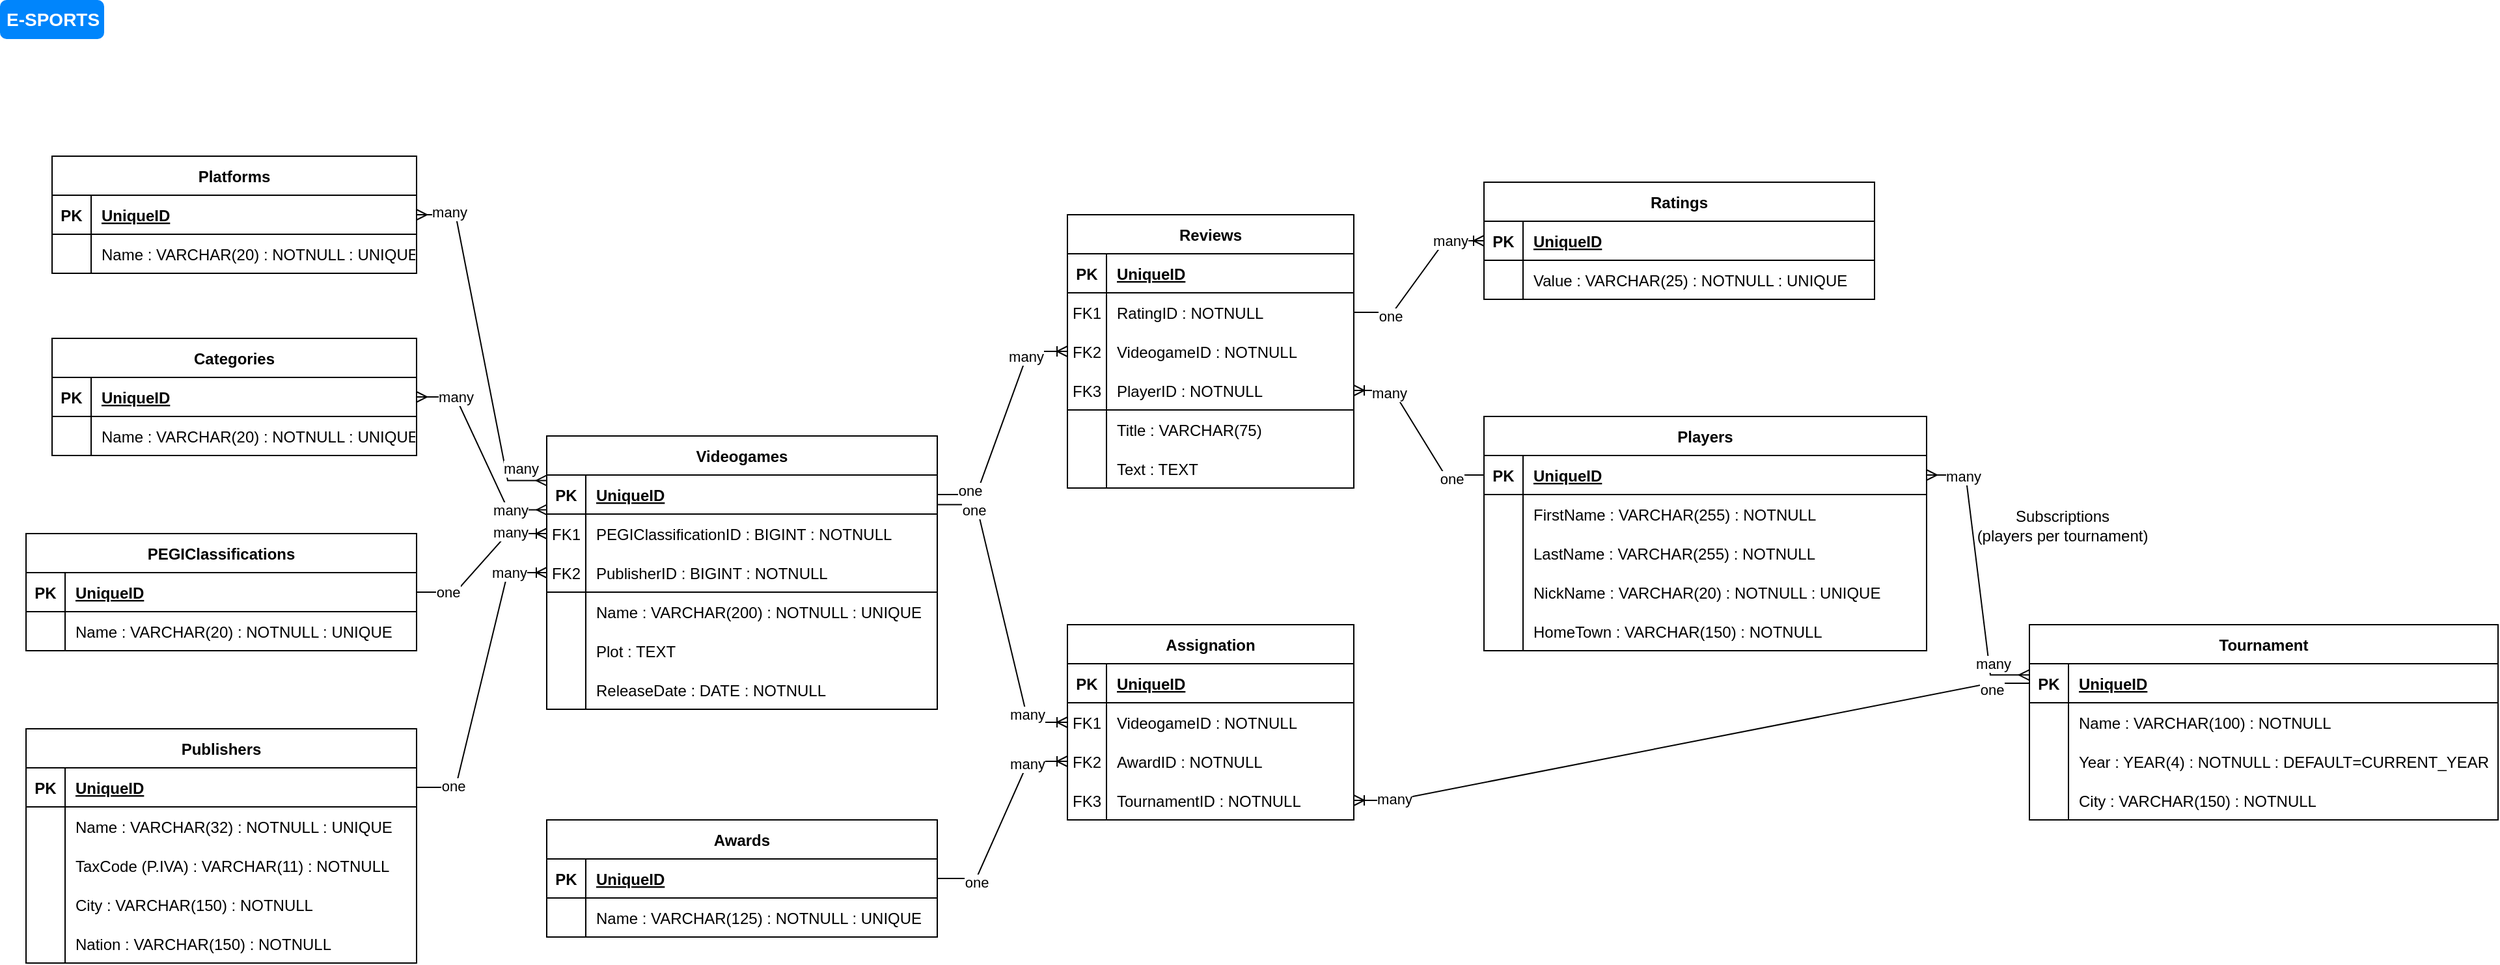 <mxfile version="20.8.10" type="device"><diagram name="Page-1" id="wLrNkC55fA3OCVOZS55c"><mxGraphModel dx="1676" dy="949" grid="1" gridSize="10" guides="1" tooltips="1" connect="1" arrows="1" fold="1" page="1" pageScale="1" pageWidth="1169" pageHeight="827" math="0" shadow="0"><root><mxCell id="0"/><mxCell id="1" parent="0"/><mxCell id="9pHbcaEoAHBI4VszP5OF-1" value="E-SPORTS" style="html=1;shadow=0;dashed=0;shape=mxgraph.bootstrap.rrect;rSize=5;strokeColor=none;strokeWidth=1;fillColor=#0085FC;fontColor=#FFFFFF;whiteSpace=wrap;align=left;verticalAlign=middle;spacingLeft=0;fontStyle=1;fontSize=14;spacing=5;" parent="1" vertex="1"><mxGeometry x="40" y="40" width="80" height="30" as="geometry"/></mxCell><mxCell id="9pHbcaEoAHBI4VszP5OF-2" value="Videogames" style="shape=table;startSize=30;container=1;collapsible=1;childLayout=tableLayout;fixedRows=1;rowLines=0;fontStyle=1;align=center;resizeLast=1;" parent="1" vertex="1"><mxGeometry x="460" y="375" width="300" height="210" as="geometry"/></mxCell><mxCell id="9pHbcaEoAHBI4VszP5OF-3" value="" style="shape=tableRow;horizontal=0;startSize=0;swimlaneHead=0;swimlaneBody=0;fillColor=none;collapsible=0;dropTarget=0;points=[[0,0.5],[1,0.5]];portConstraint=eastwest;top=0;left=0;right=0;bottom=1;" parent="9pHbcaEoAHBI4VszP5OF-2" vertex="1"><mxGeometry y="30" width="300" height="30" as="geometry"/></mxCell><mxCell id="9pHbcaEoAHBI4VszP5OF-4" value="PK" style="shape=partialRectangle;connectable=0;fillColor=none;top=0;left=0;bottom=0;right=0;fontStyle=1;overflow=hidden;" parent="9pHbcaEoAHBI4VszP5OF-3" vertex="1"><mxGeometry width="30" height="30" as="geometry"><mxRectangle width="30" height="30" as="alternateBounds"/></mxGeometry></mxCell><mxCell id="9pHbcaEoAHBI4VszP5OF-5" value="UniqueID" style="shape=partialRectangle;connectable=0;fillColor=none;top=0;left=0;bottom=0;right=0;align=left;spacingLeft=6;fontStyle=5;overflow=hidden;" parent="9pHbcaEoAHBI4VszP5OF-3" vertex="1"><mxGeometry x="30" width="270" height="30" as="geometry"><mxRectangle width="270" height="30" as="alternateBounds"/></mxGeometry></mxCell><mxCell id="9pHbcaEoAHBI4VszP5OF-171" value="" style="shape=tableRow;horizontal=0;startSize=0;swimlaneHead=0;swimlaneBody=0;fillColor=none;collapsible=0;dropTarget=0;points=[[0,0.5],[1,0.5]];portConstraint=eastwest;top=0;left=0;right=0;bottom=0;" parent="9pHbcaEoAHBI4VszP5OF-2" vertex="1"><mxGeometry y="60" width="300" height="30" as="geometry"/></mxCell><mxCell id="9pHbcaEoAHBI4VszP5OF-172" value="FK1" style="shape=partialRectangle;connectable=0;fillColor=none;top=0;left=0;bottom=0;right=0;editable=1;overflow=hidden;" parent="9pHbcaEoAHBI4VszP5OF-171" vertex="1"><mxGeometry width="30" height="30" as="geometry"><mxRectangle width="30" height="30" as="alternateBounds"/></mxGeometry></mxCell><mxCell id="9pHbcaEoAHBI4VszP5OF-173" value="PEGIClassificationID : BIGINT : NOTNULL" style="shape=partialRectangle;connectable=0;fillColor=none;top=0;left=0;bottom=0;right=0;align=left;spacingLeft=6;overflow=hidden;" parent="9pHbcaEoAHBI4VszP5OF-171" vertex="1"><mxGeometry x="30" width="270" height="30" as="geometry"><mxRectangle width="270" height="30" as="alternateBounds"/></mxGeometry></mxCell><mxCell id="9pHbcaEoAHBI4VszP5OF-15" value="" style="shape=tableRow;horizontal=0;startSize=0;swimlaneHead=0;swimlaneBody=0;fillColor=none;collapsible=0;dropTarget=0;points=[[0,0.5],[1,0.5]];portConstraint=eastwest;top=0;left=0;right=0;bottom=1;" parent="9pHbcaEoAHBI4VszP5OF-2" vertex="1"><mxGeometry y="90" width="300" height="30" as="geometry"/></mxCell><mxCell id="9pHbcaEoAHBI4VszP5OF-16" value="FK2" style="shape=partialRectangle;connectable=0;fillColor=none;top=0;left=0;bottom=0;right=0;editable=1;overflow=hidden;" parent="9pHbcaEoAHBI4VszP5OF-15" vertex="1"><mxGeometry width="30" height="30" as="geometry"><mxRectangle width="30" height="30" as="alternateBounds"/></mxGeometry></mxCell><mxCell id="9pHbcaEoAHBI4VszP5OF-17" value="PublisherID : BIGINT : NOTNULL" style="shape=partialRectangle;connectable=0;fillColor=none;top=0;left=0;bottom=0;right=0;align=left;spacingLeft=6;overflow=hidden;" parent="9pHbcaEoAHBI4VszP5OF-15" vertex="1"><mxGeometry x="30" width="270" height="30" as="geometry"><mxRectangle width="270" height="30" as="alternateBounds"/></mxGeometry></mxCell><mxCell id="9pHbcaEoAHBI4VszP5OF-6" value="" style="shape=tableRow;horizontal=0;startSize=0;swimlaneHead=0;swimlaneBody=0;fillColor=none;collapsible=0;dropTarget=0;points=[[0,0.5],[1,0.5]];portConstraint=eastwest;top=0;left=0;right=0;bottom=0;" parent="9pHbcaEoAHBI4VszP5OF-2" vertex="1"><mxGeometry y="120" width="300" height="30" as="geometry"/></mxCell><mxCell id="9pHbcaEoAHBI4VszP5OF-7" value="" style="shape=partialRectangle;connectable=0;fillColor=none;top=0;left=0;bottom=0;right=0;editable=1;overflow=hidden;" parent="9pHbcaEoAHBI4VszP5OF-6" vertex="1"><mxGeometry width="30" height="30" as="geometry"><mxRectangle width="30" height="30" as="alternateBounds"/></mxGeometry></mxCell><mxCell id="9pHbcaEoAHBI4VszP5OF-8" value="Name : VARCHAR(200) : NOTNULL : UNIQUE" style="shape=partialRectangle;connectable=0;fillColor=none;top=0;left=0;bottom=0;right=0;align=left;spacingLeft=6;overflow=hidden;" parent="9pHbcaEoAHBI4VszP5OF-6" vertex="1"><mxGeometry x="30" width="270" height="30" as="geometry"><mxRectangle width="270" height="30" as="alternateBounds"/></mxGeometry></mxCell><mxCell id="9pHbcaEoAHBI4VszP5OF-9" value="" style="shape=tableRow;horizontal=0;startSize=0;swimlaneHead=0;swimlaneBody=0;fillColor=none;collapsible=0;dropTarget=0;points=[[0,0.5],[1,0.5]];portConstraint=eastwest;top=0;left=0;right=0;bottom=0;" parent="9pHbcaEoAHBI4VszP5OF-2" vertex="1"><mxGeometry y="150" width="300" height="30" as="geometry"/></mxCell><mxCell id="9pHbcaEoAHBI4VszP5OF-10" value="" style="shape=partialRectangle;connectable=0;fillColor=none;top=0;left=0;bottom=0;right=0;editable=1;overflow=hidden;" parent="9pHbcaEoAHBI4VszP5OF-9" vertex="1"><mxGeometry width="30" height="30" as="geometry"><mxRectangle width="30" height="30" as="alternateBounds"/></mxGeometry></mxCell><mxCell id="9pHbcaEoAHBI4VszP5OF-11" value="Plot : TEXT" style="shape=partialRectangle;connectable=0;fillColor=none;top=0;left=0;bottom=0;right=0;align=left;spacingLeft=6;overflow=hidden;" parent="9pHbcaEoAHBI4VszP5OF-9" vertex="1"><mxGeometry x="30" width="270" height="30" as="geometry"><mxRectangle width="270" height="30" as="alternateBounds"/></mxGeometry></mxCell><mxCell id="9pHbcaEoAHBI4VszP5OF-12" value="" style="shape=tableRow;horizontal=0;startSize=0;swimlaneHead=0;swimlaneBody=0;fillColor=none;collapsible=0;dropTarget=0;points=[[0,0.5],[1,0.5]];portConstraint=eastwest;top=0;left=0;right=0;bottom=0;" parent="9pHbcaEoAHBI4VszP5OF-2" vertex="1"><mxGeometry y="180" width="300" height="30" as="geometry"/></mxCell><mxCell id="9pHbcaEoAHBI4VszP5OF-13" value="" style="shape=partialRectangle;connectable=0;fillColor=none;top=0;left=0;bottom=0;right=0;editable=1;overflow=hidden;" parent="9pHbcaEoAHBI4VszP5OF-12" vertex="1"><mxGeometry width="30" height="30" as="geometry"><mxRectangle width="30" height="30" as="alternateBounds"/></mxGeometry></mxCell><mxCell id="9pHbcaEoAHBI4VszP5OF-14" value="ReleaseDate : DATE : NOTNULL" style="shape=partialRectangle;connectable=0;fillColor=none;top=0;left=0;bottom=0;right=0;align=left;spacingLeft=6;overflow=hidden;" parent="9pHbcaEoAHBI4VszP5OF-12" vertex="1"><mxGeometry x="30" width="270" height="30" as="geometry"><mxRectangle width="270" height="30" as="alternateBounds"/></mxGeometry></mxCell><mxCell id="9pHbcaEoAHBI4VszP5OF-18" value="Publishers" style="shape=table;startSize=30;container=1;collapsible=1;childLayout=tableLayout;fixedRows=1;rowLines=0;fontStyle=1;align=center;resizeLast=1;" parent="1" vertex="1"><mxGeometry x="60" y="600" width="300" height="180" as="geometry"/></mxCell><mxCell id="9pHbcaEoAHBI4VszP5OF-19" value="" style="shape=tableRow;horizontal=0;startSize=0;swimlaneHead=0;swimlaneBody=0;fillColor=none;collapsible=0;dropTarget=0;points=[[0,0.5],[1,0.5]];portConstraint=eastwest;top=0;left=0;right=0;bottom=1;" parent="9pHbcaEoAHBI4VszP5OF-18" vertex="1"><mxGeometry y="30" width="300" height="30" as="geometry"/></mxCell><mxCell id="9pHbcaEoAHBI4VszP5OF-20" value="PK" style="shape=partialRectangle;connectable=0;fillColor=none;top=0;left=0;bottom=0;right=0;fontStyle=1;overflow=hidden;" parent="9pHbcaEoAHBI4VszP5OF-19" vertex="1"><mxGeometry width="30" height="30" as="geometry"><mxRectangle width="30" height="30" as="alternateBounds"/></mxGeometry></mxCell><mxCell id="9pHbcaEoAHBI4VszP5OF-21" value="UniqueID" style="shape=partialRectangle;connectable=0;fillColor=none;top=0;left=0;bottom=0;right=0;align=left;spacingLeft=6;fontStyle=5;overflow=hidden;" parent="9pHbcaEoAHBI4VszP5OF-19" vertex="1"><mxGeometry x="30" width="270" height="30" as="geometry"><mxRectangle width="270" height="30" as="alternateBounds"/></mxGeometry></mxCell><mxCell id="9pHbcaEoAHBI4VszP5OF-22" value="" style="shape=tableRow;horizontal=0;startSize=0;swimlaneHead=0;swimlaneBody=0;fillColor=none;collapsible=0;dropTarget=0;points=[[0,0.5],[1,0.5]];portConstraint=eastwest;top=0;left=0;right=0;bottom=0;" parent="9pHbcaEoAHBI4VszP5OF-18" vertex="1"><mxGeometry y="60" width="300" height="30" as="geometry"/></mxCell><mxCell id="9pHbcaEoAHBI4VszP5OF-23" value="" style="shape=partialRectangle;connectable=0;fillColor=none;top=0;left=0;bottom=0;right=0;editable=1;overflow=hidden;" parent="9pHbcaEoAHBI4VszP5OF-22" vertex="1"><mxGeometry width="30" height="30" as="geometry"><mxRectangle width="30" height="30" as="alternateBounds"/></mxGeometry></mxCell><mxCell id="9pHbcaEoAHBI4VszP5OF-24" value="Name : VARCHAR(32) : NOTNULL : UNIQUE" style="shape=partialRectangle;connectable=0;fillColor=none;top=0;left=0;bottom=0;right=0;align=left;spacingLeft=6;overflow=hidden;" parent="9pHbcaEoAHBI4VszP5OF-22" vertex="1"><mxGeometry x="30" width="270" height="30" as="geometry"><mxRectangle width="270" height="30" as="alternateBounds"/></mxGeometry></mxCell><mxCell id="9pHbcaEoAHBI4VszP5OF-25" value="" style="shape=tableRow;horizontal=0;startSize=0;swimlaneHead=0;swimlaneBody=0;fillColor=none;collapsible=0;dropTarget=0;points=[[0,0.5],[1,0.5]];portConstraint=eastwest;top=0;left=0;right=0;bottom=0;" parent="9pHbcaEoAHBI4VszP5OF-18" vertex="1"><mxGeometry y="90" width="300" height="30" as="geometry"/></mxCell><mxCell id="9pHbcaEoAHBI4VszP5OF-26" value="" style="shape=partialRectangle;connectable=0;fillColor=none;top=0;left=0;bottom=0;right=0;editable=1;overflow=hidden;" parent="9pHbcaEoAHBI4VszP5OF-25" vertex="1"><mxGeometry width="30" height="30" as="geometry"><mxRectangle width="30" height="30" as="alternateBounds"/></mxGeometry></mxCell><mxCell id="9pHbcaEoAHBI4VszP5OF-27" value="TaxCode (P.IVA) : VARCHAR(11) : NOTNULL" style="shape=partialRectangle;connectable=0;fillColor=none;top=0;left=0;bottom=0;right=0;align=left;spacingLeft=6;overflow=hidden;" parent="9pHbcaEoAHBI4VszP5OF-25" vertex="1"><mxGeometry x="30" width="270" height="30" as="geometry"><mxRectangle width="270" height="30" as="alternateBounds"/></mxGeometry></mxCell><mxCell id="9pHbcaEoAHBI4VszP5OF-28" value="" style="shape=tableRow;horizontal=0;startSize=0;swimlaneHead=0;swimlaneBody=0;fillColor=none;collapsible=0;dropTarget=0;points=[[0,0.5],[1,0.5]];portConstraint=eastwest;top=0;left=0;right=0;bottom=0;" parent="9pHbcaEoAHBI4VszP5OF-18" vertex="1"><mxGeometry y="120" width="300" height="30" as="geometry"/></mxCell><mxCell id="9pHbcaEoAHBI4VszP5OF-29" value="" style="shape=partialRectangle;connectable=0;fillColor=none;top=0;left=0;bottom=0;right=0;editable=1;overflow=hidden;" parent="9pHbcaEoAHBI4VszP5OF-28" vertex="1"><mxGeometry width="30" height="30" as="geometry"><mxRectangle width="30" height="30" as="alternateBounds"/></mxGeometry></mxCell><mxCell id="9pHbcaEoAHBI4VszP5OF-30" value="City : VARCHAR(150) : NOTNULL" style="shape=partialRectangle;connectable=0;fillColor=none;top=0;left=0;bottom=0;right=0;align=left;spacingLeft=6;overflow=hidden;" parent="9pHbcaEoAHBI4VszP5OF-28" vertex="1"><mxGeometry x="30" width="270" height="30" as="geometry"><mxRectangle width="270" height="30" as="alternateBounds"/></mxGeometry></mxCell><mxCell id="9pHbcaEoAHBI4VszP5OF-31" value="" style="shape=tableRow;horizontal=0;startSize=0;swimlaneHead=0;swimlaneBody=0;fillColor=none;collapsible=0;dropTarget=0;points=[[0,0.5],[1,0.5]];portConstraint=eastwest;top=0;left=0;right=0;bottom=0;" parent="9pHbcaEoAHBI4VszP5OF-18" vertex="1"><mxGeometry y="150" width="300" height="30" as="geometry"/></mxCell><mxCell id="9pHbcaEoAHBI4VszP5OF-32" value="" style="shape=partialRectangle;connectable=0;fillColor=none;top=0;left=0;bottom=0;right=0;editable=1;overflow=hidden;" parent="9pHbcaEoAHBI4VszP5OF-31" vertex="1"><mxGeometry width="30" height="30" as="geometry"><mxRectangle width="30" height="30" as="alternateBounds"/></mxGeometry></mxCell><mxCell id="9pHbcaEoAHBI4VszP5OF-33" value="Nation : VARCHAR(150) : NOTNULL" style="shape=partialRectangle;connectable=0;fillColor=none;top=0;left=0;bottom=0;right=0;align=left;spacingLeft=6;overflow=hidden;" parent="9pHbcaEoAHBI4VszP5OF-31" vertex="1"><mxGeometry x="30" width="270" height="30" as="geometry"><mxRectangle width="270" height="30" as="alternateBounds"/></mxGeometry></mxCell><mxCell id="9pHbcaEoAHBI4VszP5OF-34" value="Platforms" style="shape=table;startSize=30;container=1;collapsible=1;childLayout=tableLayout;fixedRows=1;rowLines=0;fontStyle=1;align=center;resizeLast=1;" parent="1" vertex="1"><mxGeometry x="80" y="160" width="280" height="90" as="geometry"/></mxCell><mxCell id="9pHbcaEoAHBI4VszP5OF-35" value="" style="shape=tableRow;horizontal=0;startSize=0;swimlaneHead=0;swimlaneBody=0;fillColor=none;collapsible=0;dropTarget=0;points=[[0,0.5],[1,0.5]];portConstraint=eastwest;top=0;left=0;right=0;bottom=1;" parent="9pHbcaEoAHBI4VszP5OF-34" vertex="1"><mxGeometry y="30" width="280" height="30" as="geometry"/></mxCell><mxCell id="9pHbcaEoAHBI4VszP5OF-36" value="PK" style="shape=partialRectangle;connectable=0;fillColor=none;top=0;left=0;bottom=0;right=0;fontStyle=1;overflow=hidden;" parent="9pHbcaEoAHBI4VszP5OF-35" vertex="1"><mxGeometry width="30" height="30" as="geometry"><mxRectangle width="30" height="30" as="alternateBounds"/></mxGeometry></mxCell><mxCell id="9pHbcaEoAHBI4VszP5OF-37" value="UniqueID" style="shape=partialRectangle;connectable=0;fillColor=none;top=0;left=0;bottom=0;right=0;align=left;spacingLeft=6;fontStyle=5;overflow=hidden;" parent="9pHbcaEoAHBI4VszP5OF-35" vertex="1"><mxGeometry x="30" width="250" height="30" as="geometry"><mxRectangle width="250" height="30" as="alternateBounds"/></mxGeometry></mxCell><mxCell id="9pHbcaEoAHBI4VszP5OF-38" value="" style="shape=tableRow;horizontal=0;startSize=0;swimlaneHead=0;swimlaneBody=0;fillColor=none;collapsible=0;dropTarget=0;points=[[0,0.5],[1,0.5]];portConstraint=eastwest;top=0;left=0;right=0;bottom=0;" parent="9pHbcaEoAHBI4VszP5OF-34" vertex="1"><mxGeometry y="60" width="280" height="30" as="geometry"/></mxCell><mxCell id="9pHbcaEoAHBI4VszP5OF-39" value="" style="shape=partialRectangle;connectable=0;fillColor=none;top=0;left=0;bottom=0;right=0;editable=1;overflow=hidden;" parent="9pHbcaEoAHBI4VszP5OF-38" vertex="1"><mxGeometry width="30" height="30" as="geometry"><mxRectangle width="30" height="30" as="alternateBounds"/></mxGeometry></mxCell><mxCell id="9pHbcaEoAHBI4VszP5OF-40" value="Name : VARCHAR(20) : NOTNULL : UNIQUE" style="shape=partialRectangle;connectable=0;fillColor=none;top=0;left=0;bottom=0;right=0;align=left;spacingLeft=6;overflow=hidden;" parent="9pHbcaEoAHBI4VszP5OF-38" vertex="1"><mxGeometry x="30" width="250" height="30" as="geometry"><mxRectangle width="250" height="30" as="alternateBounds"/></mxGeometry></mxCell><mxCell id="9pHbcaEoAHBI4VszP5OF-47" value="Categories" style="shape=table;startSize=30;container=1;collapsible=1;childLayout=tableLayout;fixedRows=1;rowLines=0;fontStyle=1;align=center;resizeLast=1;" parent="1" vertex="1"><mxGeometry x="80" y="300" width="280" height="90" as="geometry"/></mxCell><mxCell id="9pHbcaEoAHBI4VszP5OF-48" value="" style="shape=tableRow;horizontal=0;startSize=0;swimlaneHead=0;swimlaneBody=0;fillColor=none;collapsible=0;dropTarget=0;points=[[0,0.5],[1,0.5]];portConstraint=eastwest;top=0;left=0;right=0;bottom=1;" parent="9pHbcaEoAHBI4VszP5OF-47" vertex="1"><mxGeometry y="30" width="280" height="30" as="geometry"/></mxCell><mxCell id="9pHbcaEoAHBI4VszP5OF-49" value="PK" style="shape=partialRectangle;connectable=0;fillColor=none;top=0;left=0;bottom=0;right=0;fontStyle=1;overflow=hidden;" parent="9pHbcaEoAHBI4VszP5OF-48" vertex="1"><mxGeometry width="30" height="30" as="geometry"><mxRectangle width="30" height="30" as="alternateBounds"/></mxGeometry></mxCell><mxCell id="9pHbcaEoAHBI4VszP5OF-50" value="UniqueID" style="shape=partialRectangle;connectable=0;fillColor=none;top=0;left=0;bottom=0;right=0;align=left;spacingLeft=6;fontStyle=5;overflow=hidden;" parent="9pHbcaEoAHBI4VszP5OF-48" vertex="1"><mxGeometry x="30" width="250" height="30" as="geometry"><mxRectangle width="250" height="30" as="alternateBounds"/></mxGeometry></mxCell><mxCell id="9pHbcaEoAHBI4VszP5OF-51" value="" style="shape=tableRow;horizontal=0;startSize=0;swimlaneHead=0;swimlaneBody=0;fillColor=none;collapsible=0;dropTarget=0;points=[[0,0.5],[1,0.5]];portConstraint=eastwest;top=0;left=0;right=0;bottom=0;" parent="9pHbcaEoAHBI4VszP5OF-47" vertex="1"><mxGeometry y="60" width="280" height="30" as="geometry"/></mxCell><mxCell id="9pHbcaEoAHBI4VszP5OF-52" value="" style="shape=partialRectangle;connectable=0;fillColor=none;top=0;left=0;bottom=0;right=0;editable=1;overflow=hidden;" parent="9pHbcaEoAHBI4VszP5OF-51" vertex="1"><mxGeometry width="30" height="30" as="geometry"><mxRectangle width="30" height="30" as="alternateBounds"/></mxGeometry></mxCell><mxCell id="9pHbcaEoAHBI4VszP5OF-53" value="Name : VARCHAR(20) : NOTNULL : UNIQUE" style="shape=partialRectangle;connectable=0;fillColor=none;top=0;left=0;bottom=0;right=0;align=left;spacingLeft=6;overflow=hidden;" parent="9pHbcaEoAHBI4VszP5OF-51" vertex="1"><mxGeometry x="30" width="250" height="30" as="geometry"><mxRectangle width="250" height="30" as="alternateBounds"/></mxGeometry></mxCell><mxCell id="9pHbcaEoAHBI4VszP5OF-60" value="PEGIClassifications" style="shape=table;startSize=30;container=1;collapsible=1;childLayout=tableLayout;fixedRows=1;rowLines=0;fontStyle=1;align=center;resizeLast=1;" parent="1" vertex="1"><mxGeometry x="60" y="450" width="300" height="90" as="geometry"/></mxCell><mxCell id="9pHbcaEoAHBI4VszP5OF-61" value="" style="shape=tableRow;horizontal=0;startSize=0;swimlaneHead=0;swimlaneBody=0;fillColor=none;collapsible=0;dropTarget=0;points=[[0,0.5],[1,0.5]];portConstraint=eastwest;top=0;left=0;right=0;bottom=1;" parent="9pHbcaEoAHBI4VszP5OF-60" vertex="1"><mxGeometry y="30" width="300" height="30" as="geometry"/></mxCell><mxCell id="9pHbcaEoAHBI4VszP5OF-62" value="PK" style="shape=partialRectangle;connectable=0;fillColor=none;top=0;left=0;bottom=0;right=0;fontStyle=1;overflow=hidden;" parent="9pHbcaEoAHBI4VszP5OF-61" vertex="1"><mxGeometry width="30" height="30" as="geometry"><mxRectangle width="30" height="30" as="alternateBounds"/></mxGeometry></mxCell><mxCell id="9pHbcaEoAHBI4VszP5OF-63" value="UniqueID" style="shape=partialRectangle;connectable=0;fillColor=none;top=0;left=0;bottom=0;right=0;align=left;spacingLeft=6;fontStyle=5;overflow=hidden;" parent="9pHbcaEoAHBI4VszP5OF-61" vertex="1"><mxGeometry x="30" width="270" height="30" as="geometry"><mxRectangle width="270" height="30" as="alternateBounds"/></mxGeometry></mxCell><mxCell id="9pHbcaEoAHBI4VszP5OF-64" value="" style="shape=tableRow;horizontal=0;startSize=0;swimlaneHead=0;swimlaneBody=0;fillColor=none;collapsible=0;dropTarget=0;points=[[0,0.5],[1,0.5]];portConstraint=eastwest;top=0;left=0;right=0;bottom=0;" parent="9pHbcaEoAHBI4VszP5OF-60" vertex="1"><mxGeometry y="60" width="300" height="30" as="geometry"/></mxCell><mxCell id="9pHbcaEoAHBI4VszP5OF-65" value="" style="shape=partialRectangle;connectable=0;fillColor=none;top=0;left=0;bottom=0;right=0;editable=1;overflow=hidden;" parent="9pHbcaEoAHBI4VszP5OF-64" vertex="1"><mxGeometry width="30" height="30" as="geometry"><mxRectangle width="30" height="30" as="alternateBounds"/></mxGeometry></mxCell><mxCell id="9pHbcaEoAHBI4VszP5OF-66" value="Name : VARCHAR(20) : NOTNULL : UNIQUE" style="shape=partialRectangle;connectable=0;fillColor=none;top=0;left=0;bottom=0;right=0;align=left;spacingLeft=6;overflow=hidden;" parent="9pHbcaEoAHBI4VszP5OF-64" vertex="1"><mxGeometry x="30" width="270" height="30" as="geometry"><mxRectangle width="270" height="30" as="alternateBounds"/></mxGeometry></mxCell><mxCell id="9pHbcaEoAHBI4VszP5OF-81" value="Tournament" style="shape=table;startSize=30;container=1;collapsible=1;childLayout=tableLayout;fixedRows=1;rowLines=0;fontStyle=1;align=center;resizeLast=1;" parent="1" vertex="1"><mxGeometry x="1599" y="520" width="360" height="150" as="geometry"/></mxCell><mxCell id="9pHbcaEoAHBI4VszP5OF-82" value="" style="shape=tableRow;horizontal=0;startSize=0;swimlaneHead=0;swimlaneBody=0;fillColor=none;collapsible=0;dropTarget=0;points=[[0,0.5],[1,0.5]];portConstraint=eastwest;top=0;left=0;right=0;bottom=1;" parent="9pHbcaEoAHBI4VszP5OF-81" vertex="1"><mxGeometry y="30" width="360" height="30" as="geometry"/></mxCell><mxCell id="9pHbcaEoAHBI4VszP5OF-83" value="PK" style="shape=partialRectangle;connectable=0;fillColor=none;top=0;left=0;bottom=0;right=0;fontStyle=1;overflow=hidden;" parent="9pHbcaEoAHBI4VszP5OF-82" vertex="1"><mxGeometry width="30" height="30" as="geometry"><mxRectangle width="30" height="30" as="alternateBounds"/></mxGeometry></mxCell><mxCell id="9pHbcaEoAHBI4VszP5OF-84" value="UniqueID" style="shape=partialRectangle;connectable=0;fillColor=none;top=0;left=0;bottom=0;right=0;align=left;spacingLeft=6;fontStyle=5;overflow=hidden;" parent="9pHbcaEoAHBI4VszP5OF-82" vertex="1"><mxGeometry x="30" width="330" height="30" as="geometry"><mxRectangle width="330" height="30" as="alternateBounds"/></mxGeometry></mxCell><mxCell id="9pHbcaEoAHBI4VszP5OF-85" value="" style="shape=tableRow;horizontal=0;startSize=0;swimlaneHead=0;swimlaneBody=0;fillColor=none;collapsible=0;dropTarget=0;points=[[0,0.5],[1,0.5]];portConstraint=eastwest;top=0;left=0;right=0;bottom=0;" parent="9pHbcaEoAHBI4VszP5OF-81" vertex="1"><mxGeometry y="60" width="360" height="30" as="geometry"/></mxCell><mxCell id="9pHbcaEoAHBI4VszP5OF-86" value="" style="shape=partialRectangle;connectable=0;fillColor=none;top=0;left=0;bottom=0;right=0;editable=1;overflow=hidden;" parent="9pHbcaEoAHBI4VszP5OF-85" vertex="1"><mxGeometry width="30" height="30" as="geometry"><mxRectangle width="30" height="30" as="alternateBounds"/></mxGeometry></mxCell><mxCell id="9pHbcaEoAHBI4VszP5OF-87" value="Name : VARCHAR(100) : NOTNULL" style="shape=partialRectangle;connectable=0;fillColor=none;top=0;left=0;bottom=0;right=0;align=left;spacingLeft=6;overflow=hidden;" parent="9pHbcaEoAHBI4VszP5OF-85" vertex="1"><mxGeometry x="30" width="330" height="30" as="geometry"><mxRectangle width="330" height="30" as="alternateBounds"/></mxGeometry></mxCell><mxCell id="9pHbcaEoAHBI4VszP5OF-88" value="" style="shape=tableRow;horizontal=0;startSize=0;swimlaneHead=0;swimlaneBody=0;fillColor=none;collapsible=0;dropTarget=0;points=[[0,0.5],[1,0.5]];portConstraint=eastwest;top=0;left=0;right=0;bottom=0;" parent="9pHbcaEoAHBI4VszP5OF-81" vertex="1"><mxGeometry y="90" width="360" height="30" as="geometry"/></mxCell><mxCell id="9pHbcaEoAHBI4VszP5OF-89" value="" style="shape=partialRectangle;connectable=0;fillColor=none;top=0;left=0;bottom=0;right=0;editable=1;overflow=hidden;" parent="9pHbcaEoAHBI4VszP5OF-88" vertex="1"><mxGeometry width="30" height="30" as="geometry"><mxRectangle width="30" height="30" as="alternateBounds"/></mxGeometry></mxCell><mxCell id="9pHbcaEoAHBI4VszP5OF-90" value="Year : YEAR(4) : NOTNULL : DEFAULT=CURRENT_YEAR" style="shape=partialRectangle;connectable=0;fillColor=none;top=0;left=0;bottom=0;right=0;align=left;spacingLeft=6;overflow=hidden;" parent="9pHbcaEoAHBI4VszP5OF-88" vertex="1"><mxGeometry x="30" width="330" height="30" as="geometry"><mxRectangle width="330" height="30" as="alternateBounds"/></mxGeometry></mxCell><mxCell id="9pHbcaEoAHBI4VszP5OF-91" value="" style="shape=tableRow;horizontal=0;startSize=0;swimlaneHead=0;swimlaneBody=0;fillColor=none;collapsible=0;dropTarget=0;points=[[0,0.5],[1,0.5]];portConstraint=eastwest;top=0;left=0;right=0;bottom=0;" parent="9pHbcaEoAHBI4VszP5OF-81" vertex="1"><mxGeometry y="120" width="360" height="30" as="geometry"/></mxCell><mxCell id="9pHbcaEoAHBI4VszP5OF-92" value="" style="shape=partialRectangle;connectable=0;fillColor=none;top=0;left=0;bottom=0;right=0;editable=1;overflow=hidden;" parent="9pHbcaEoAHBI4VszP5OF-91" vertex="1"><mxGeometry width="30" height="30" as="geometry"><mxRectangle width="30" height="30" as="alternateBounds"/></mxGeometry></mxCell><mxCell id="9pHbcaEoAHBI4VszP5OF-93" value="City : VARCHAR(150) : NOTNULL" style="shape=partialRectangle;connectable=0;fillColor=none;top=0;left=0;bottom=0;right=0;align=left;spacingLeft=6;overflow=hidden;" parent="9pHbcaEoAHBI4VszP5OF-91" vertex="1"><mxGeometry x="30" width="330" height="30" as="geometry"><mxRectangle width="330" height="30" as="alternateBounds"/></mxGeometry></mxCell><mxCell id="9pHbcaEoAHBI4VszP5OF-94" value="Players" style="shape=table;startSize=30;container=1;collapsible=1;childLayout=tableLayout;fixedRows=1;rowLines=0;fontStyle=1;align=center;resizeLast=1;" parent="1" vertex="1"><mxGeometry x="1180" y="360" width="340" height="180" as="geometry"/></mxCell><mxCell id="9pHbcaEoAHBI4VszP5OF-95" value="" style="shape=tableRow;horizontal=0;startSize=0;swimlaneHead=0;swimlaneBody=0;fillColor=none;collapsible=0;dropTarget=0;points=[[0,0.5],[1,0.5]];portConstraint=eastwest;top=0;left=0;right=0;bottom=1;" parent="9pHbcaEoAHBI4VszP5OF-94" vertex="1"><mxGeometry y="30" width="340" height="30" as="geometry"/></mxCell><mxCell id="9pHbcaEoAHBI4VszP5OF-96" value="PK" style="shape=partialRectangle;connectable=0;fillColor=none;top=0;left=0;bottom=0;right=0;fontStyle=1;overflow=hidden;" parent="9pHbcaEoAHBI4VszP5OF-95" vertex="1"><mxGeometry width="30" height="30" as="geometry"><mxRectangle width="30" height="30" as="alternateBounds"/></mxGeometry></mxCell><mxCell id="9pHbcaEoAHBI4VszP5OF-97" value="UniqueID" style="shape=partialRectangle;connectable=0;fillColor=none;top=0;left=0;bottom=0;right=0;align=left;spacingLeft=6;fontStyle=5;overflow=hidden;" parent="9pHbcaEoAHBI4VszP5OF-95" vertex="1"><mxGeometry x="30" width="310" height="30" as="geometry"><mxRectangle width="310" height="30" as="alternateBounds"/></mxGeometry></mxCell><mxCell id="9pHbcaEoAHBI4VszP5OF-98" value="" style="shape=tableRow;horizontal=0;startSize=0;swimlaneHead=0;swimlaneBody=0;fillColor=none;collapsible=0;dropTarget=0;points=[[0,0.5],[1,0.5]];portConstraint=eastwest;top=0;left=0;right=0;bottom=0;" parent="9pHbcaEoAHBI4VszP5OF-94" vertex="1"><mxGeometry y="60" width="340" height="30" as="geometry"/></mxCell><mxCell id="9pHbcaEoAHBI4VszP5OF-99" value="" style="shape=partialRectangle;connectable=0;fillColor=none;top=0;left=0;bottom=0;right=0;editable=1;overflow=hidden;" parent="9pHbcaEoAHBI4VszP5OF-98" vertex="1"><mxGeometry width="30" height="30" as="geometry"><mxRectangle width="30" height="30" as="alternateBounds"/></mxGeometry></mxCell><mxCell id="9pHbcaEoAHBI4VszP5OF-100" value="FirstName : VARCHAR(255) : NOTNULL" style="shape=partialRectangle;connectable=0;fillColor=none;top=0;left=0;bottom=0;right=0;align=left;spacingLeft=6;overflow=hidden;" parent="9pHbcaEoAHBI4VszP5OF-98" vertex="1"><mxGeometry x="30" width="310" height="30" as="geometry"><mxRectangle width="310" height="30" as="alternateBounds"/></mxGeometry></mxCell><mxCell id="9pHbcaEoAHBI4VszP5OF-101" value="" style="shape=tableRow;horizontal=0;startSize=0;swimlaneHead=0;swimlaneBody=0;fillColor=none;collapsible=0;dropTarget=0;points=[[0,0.5],[1,0.5]];portConstraint=eastwest;top=0;left=0;right=0;bottom=0;" parent="9pHbcaEoAHBI4VszP5OF-94" vertex="1"><mxGeometry y="90" width="340" height="30" as="geometry"/></mxCell><mxCell id="9pHbcaEoAHBI4VszP5OF-102" value="" style="shape=partialRectangle;connectable=0;fillColor=none;top=0;left=0;bottom=0;right=0;editable=1;overflow=hidden;" parent="9pHbcaEoAHBI4VszP5OF-101" vertex="1"><mxGeometry width="30" height="30" as="geometry"><mxRectangle width="30" height="30" as="alternateBounds"/></mxGeometry></mxCell><mxCell id="9pHbcaEoAHBI4VszP5OF-103" value="LastName : VARCHAR(255) : NOTNULL" style="shape=partialRectangle;connectable=0;fillColor=none;top=0;left=0;bottom=0;right=0;align=left;spacingLeft=6;overflow=hidden;" parent="9pHbcaEoAHBI4VszP5OF-101" vertex="1"><mxGeometry x="30" width="310" height="30" as="geometry"><mxRectangle width="310" height="30" as="alternateBounds"/></mxGeometry></mxCell><mxCell id="9pHbcaEoAHBI4VszP5OF-104" value="" style="shape=tableRow;horizontal=0;startSize=0;swimlaneHead=0;swimlaneBody=0;fillColor=none;collapsible=0;dropTarget=0;points=[[0,0.5],[1,0.5]];portConstraint=eastwest;top=0;left=0;right=0;bottom=0;" parent="9pHbcaEoAHBI4VszP5OF-94" vertex="1"><mxGeometry y="120" width="340" height="30" as="geometry"/></mxCell><mxCell id="9pHbcaEoAHBI4VszP5OF-105" value="" style="shape=partialRectangle;connectable=0;fillColor=none;top=0;left=0;bottom=0;right=0;editable=1;overflow=hidden;" parent="9pHbcaEoAHBI4VszP5OF-104" vertex="1"><mxGeometry width="30" height="30" as="geometry"><mxRectangle width="30" height="30" as="alternateBounds"/></mxGeometry></mxCell><mxCell id="9pHbcaEoAHBI4VszP5OF-106" value="NickName : VARCHAR(20) : NOTNULL : UNIQUE" style="shape=partialRectangle;connectable=0;fillColor=none;top=0;left=0;bottom=0;right=0;align=left;spacingLeft=6;overflow=hidden;" parent="9pHbcaEoAHBI4VszP5OF-104" vertex="1"><mxGeometry x="30" width="310" height="30" as="geometry"><mxRectangle width="310" height="30" as="alternateBounds"/></mxGeometry></mxCell><mxCell id="9pHbcaEoAHBI4VszP5OF-107" value="" style="shape=tableRow;horizontal=0;startSize=0;swimlaneHead=0;swimlaneBody=0;fillColor=none;collapsible=0;dropTarget=0;points=[[0,0.5],[1,0.5]];portConstraint=eastwest;top=0;left=0;right=0;bottom=0;" parent="9pHbcaEoAHBI4VszP5OF-94" vertex="1"><mxGeometry y="150" width="340" height="30" as="geometry"/></mxCell><mxCell id="9pHbcaEoAHBI4VszP5OF-108" value="" style="shape=partialRectangle;connectable=0;fillColor=none;top=0;left=0;bottom=0;right=0;editable=1;overflow=hidden;" parent="9pHbcaEoAHBI4VszP5OF-107" vertex="1"><mxGeometry width="30" height="30" as="geometry"><mxRectangle width="30" height="30" as="alternateBounds"/></mxGeometry></mxCell><mxCell id="9pHbcaEoAHBI4VszP5OF-109" value="HomeTown : VARCHAR(150) : NOTNULL" style="shape=partialRectangle;connectable=0;fillColor=none;top=0;left=0;bottom=0;right=0;align=left;spacingLeft=6;overflow=hidden;" parent="9pHbcaEoAHBI4VszP5OF-107" vertex="1"><mxGeometry x="30" width="310" height="30" as="geometry"><mxRectangle width="310" height="30" as="alternateBounds"/></mxGeometry></mxCell><mxCell id="9pHbcaEoAHBI4VszP5OF-113" value="Reviews" style="shape=table;startSize=30;container=1;collapsible=1;childLayout=tableLayout;fixedRows=1;rowLines=0;fontStyle=1;align=center;resizeLast=1;" parent="1" vertex="1"><mxGeometry x="860" y="205" width="220" height="210" as="geometry"/></mxCell><mxCell id="9pHbcaEoAHBI4VszP5OF-114" value="" style="shape=tableRow;horizontal=0;startSize=0;swimlaneHead=0;swimlaneBody=0;fillColor=none;collapsible=0;dropTarget=0;points=[[0,0.5],[1,0.5]];portConstraint=eastwest;top=0;left=0;right=0;bottom=1;" parent="9pHbcaEoAHBI4VszP5OF-113" vertex="1"><mxGeometry y="30" width="220" height="30" as="geometry"/></mxCell><mxCell id="9pHbcaEoAHBI4VszP5OF-115" value="PK" style="shape=partialRectangle;connectable=0;fillColor=none;top=0;left=0;bottom=0;right=0;fontStyle=1;overflow=hidden;" parent="9pHbcaEoAHBI4VszP5OF-114" vertex="1"><mxGeometry width="30" height="30" as="geometry"><mxRectangle width="30" height="30" as="alternateBounds"/></mxGeometry></mxCell><mxCell id="9pHbcaEoAHBI4VszP5OF-116" value="UniqueID" style="shape=partialRectangle;connectable=0;fillColor=none;top=0;left=0;bottom=0;right=0;align=left;spacingLeft=6;fontStyle=5;overflow=hidden;" parent="9pHbcaEoAHBI4VszP5OF-114" vertex="1"><mxGeometry x="30" width="190" height="30" as="geometry"><mxRectangle width="190" height="30" as="alternateBounds"/></mxGeometry></mxCell><mxCell id="9pHbcaEoAHBI4VszP5OF-194" value="" style="shape=tableRow;horizontal=0;startSize=0;swimlaneHead=0;swimlaneBody=0;fillColor=none;collapsible=0;dropTarget=0;points=[[0,0.5],[1,0.5]];portConstraint=eastwest;top=0;left=0;right=0;bottom=0;" parent="9pHbcaEoAHBI4VszP5OF-113" vertex="1"><mxGeometry y="60" width="220" height="30" as="geometry"/></mxCell><mxCell id="9pHbcaEoAHBI4VszP5OF-195" value="FK1" style="shape=partialRectangle;connectable=0;fillColor=none;top=0;left=0;bottom=0;right=0;editable=1;overflow=hidden;" parent="9pHbcaEoAHBI4VszP5OF-194" vertex="1"><mxGeometry width="30" height="30" as="geometry"><mxRectangle width="30" height="30" as="alternateBounds"/></mxGeometry></mxCell><mxCell id="9pHbcaEoAHBI4VszP5OF-196" value="RatingID : NOTNULL" style="shape=partialRectangle;connectable=0;fillColor=none;top=0;left=0;bottom=0;right=0;align=left;spacingLeft=6;overflow=hidden;" parent="9pHbcaEoAHBI4VszP5OF-194" vertex="1"><mxGeometry x="30" width="190" height="30" as="geometry"><mxRectangle width="190" height="30" as="alternateBounds"/></mxGeometry></mxCell><mxCell id="9pHbcaEoAHBI4VszP5OF-117" value="" style="shape=tableRow;horizontal=0;startSize=0;swimlaneHead=0;swimlaneBody=0;fillColor=none;collapsible=0;dropTarget=0;points=[[0,0.5],[1,0.5]];portConstraint=eastwest;top=0;left=0;right=0;bottom=0;" parent="9pHbcaEoAHBI4VszP5OF-113" vertex="1"><mxGeometry y="90" width="220" height="30" as="geometry"/></mxCell><mxCell id="9pHbcaEoAHBI4VszP5OF-118" value="FK2" style="shape=partialRectangle;connectable=0;fillColor=none;top=0;left=0;bottom=0;right=0;editable=1;overflow=hidden;" parent="9pHbcaEoAHBI4VszP5OF-117" vertex="1"><mxGeometry width="30" height="30" as="geometry"><mxRectangle width="30" height="30" as="alternateBounds"/></mxGeometry></mxCell><mxCell id="9pHbcaEoAHBI4VszP5OF-119" value="VideogameID : NOTNULL" style="shape=partialRectangle;connectable=0;fillColor=none;top=0;left=0;bottom=0;right=0;align=left;spacingLeft=6;overflow=hidden;" parent="9pHbcaEoAHBI4VszP5OF-117" vertex="1"><mxGeometry x="30" width="190" height="30" as="geometry"><mxRectangle width="190" height="30" as="alternateBounds"/></mxGeometry></mxCell><mxCell id="9pHbcaEoAHBI4VszP5OF-120" value="" style="shape=tableRow;horizontal=0;startSize=0;swimlaneHead=0;swimlaneBody=0;fillColor=none;collapsible=0;dropTarget=0;points=[[0,0.5],[1,0.5]];portConstraint=eastwest;top=0;left=0;right=0;bottom=1;" parent="9pHbcaEoAHBI4VszP5OF-113" vertex="1"><mxGeometry y="120" width="220" height="30" as="geometry"/></mxCell><mxCell id="9pHbcaEoAHBI4VszP5OF-121" value="FK3" style="shape=partialRectangle;connectable=0;fillColor=none;top=0;left=0;bottom=0;right=0;editable=1;overflow=hidden;" parent="9pHbcaEoAHBI4VszP5OF-120" vertex="1"><mxGeometry width="30" height="30" as="geometry"><mxRectangle width="30" height="30" as="alternateBounds"/></mxGeometry></mxCell><mxCell id="9pHbcaEoAHBI4VszP5OF-122" value="PlayerID : NOTNULL" style="shape=partialRectangle;connectable=0;fillColor=none;top=0;left=0;bottom=0;right=0;align=left;spacingLeft=6;overflow=hidden;" parent="9pHbcaEoAHBI4VszP5OF-120" vertex="1"><mxGeometry x="30" width="190" height="30" as="geometry"><mxRectangle width="190" height="30" as="alternateBounds"/></mxGeometry></mxCell><mxCell id="9pHbcaEoAHBI4VszP5OF-130" value="" style="shape=tableRow;horizontal=0;startSize=0;swimlaneHead=0;swimlaneBody=0;fillColor=none;collapsible=0;dropTarget=0;points=[[0,0.5],[1,0.5]];portConstraint=eastwest;top=0;left=0;right=0;bottom=0;" parent="9pHbcaEoAHBI4VszP5OF-113" vertex="1"><mxGeometry y="150" width="220" height="30" as="geometry"/></mxCell><mxCell id="9pHbcaEoAHBI4VszP5OF-131" value="" style="shape=partialRectangle;connectable=0;fillColor=none;top=0;left=0;bottom=0;right=0;editable=1;overflow=hidden;" parent="9pHbcaEoAHBI4VszP5OF-130" vertex="1"><mxGeometry width="30" height="30" as="geometry"><mxRectangle width="30" height="30" as="alternateBounds"/></mxGeometry></mxCell><mxCell id="9pHbcaEoAHBI4VszP5OF-132" value="Title : VARCHAR(75)" style="shape=partialRectangle;connectable=0;fillColor=none;top=0;left=0;bottom=0;right=0;align=left;spacingLeft=6;overflow=hidden;" parent="9pHbcaEoAHBI4VszP5OF-130" vertex="1"><mxGeometry x="30" width="190" height="30" as="geometry"><mxRectangle width="190" height="30" as="alternateBounds"/></mxGeometry></mxCell><mxCell id="9pHbcaEoAHBI4VszP5OF-133" value="" style="shape=tableRow;horizontal=0;startSize=0;swimlaneHead=0;swimlaneBody=0;fillColor=none;collapsible=0;dropTarget=0;points=[[0,0.5],[1,0.5]];portConstraint=eastwest;top=0;left=0;right=0;bottom=0;" parent="9pHbcaEoAHBI4VszP5OF-113" vertex="1"><mxGeometry y="180" width="220" height="30" as="geometry"/></mxCell><mxCell id="9pHbcaEoAHBI4VszP5OF-134" value="" style="shape=partialRectangle;connectable=0;fillColor=none;top=0;left=0;bottom=0;right=0;editable=1;overflow=hidden;" parent="9pHbcaEoAHBI4VszP5OF-133" vertex="1"><mxGeometry width="30" height="30" as="geometry"><mxRectangle width="30" height="30" as="alternateBounds"/></mxGeometry></mxCell><mxCell id="9pHbcaEoAHBI4VszP5OF-135" value="Text : TEXT" style="shape=partialRectangle;connectable=0;fillColor=none;top=0;left=0;bottom=0;right=0;align=left;spacingLeft=6;overflow=hidden;" parent="9pHbcaEoAHBI4VszP5OF-133" vertex="1"><mxGeometry x="30" width="190" height="30" as="geometry"><mxRectangle width="190" height="30" as="alternateBounds"/></mxGeometry></mxCell><mxCell id="9pHbcaEoAHBI4VszP5OF-136" value="Awards" style="shape=table;startSize=30;container=1;collapsible=1;childLayout=tableLayout;fixedRows=1;rowLines=0;fontStyle=1;align=center;resizeLast=1;" parent="1" vertex="1"><mxGeometry x="460" y="670" width="300" height="90" as="geometry"/></mxCell><mxCell id="9pHbcaEoAHBI4VszP5OF-137" value="" style="shape=tableRow;horizontal=0;startSize=0;swimlaneHead=0;swimlaneBody=0;fillColor=none;collapsible=0;dropTarget=0;points=[[0,0.5],[1,0.5]];portConstraint=eastwest;top=0;left=0;right=0;bottom=1;" parent="9pHbcaEoAHBI4VszP5OF-136" vertex="1"><mxGeometry y="30" width="300" height="30" as="geometry"/></mxCell><mxCell id="9pHbcaEoAHBI4VszP5OF-138" value="PK" style="shape=partialRectangle;connectable=0;fillColor=none;top=0;left=0;bottom=0;right=0;fontStyle=1;overflow=hidden;" parent="9pHbcaEoAHBI4VszP5OF-137" vertex="1"><mxGeometry width="30" height="30" as="geometry"><mxRectangle width="30" height="30" as="alternateBounds"/></mxGeometry></mxCell><mxCell id="9pHbcaEoAHBI4VszP5OF-139" value="UniqueID" style="shape=partialRectangle;connectable=0;fillColor=none;top=0;left=0;bottom=0;right=0;align=left;spacingLeft=6;fontStyle=5;overflow=hidden;" parent="9pHbcaEoAHBI4VszP5OF-137" vertex="1"><mxGeometry x="30" width="270" height="30" as="geometry"><mxRectangle width="270" height="30" as="alternateBounds"/></mxGeometry></mxCell><mxCell id="9pHbcaEoAHBI4VszP5OF-140" value="" style="shape=tableRow;horizontal=0;startSize=0;swimlaneHead=0;swimlaneBody=0;fillColor=none;collapsible=0;dropTarget=0;points=[[0,0.5],[1,0.5]];portConstraint=eastwest;top=0;left=0;right=0;bottom=0;" parent="9pHbcaEoAHBI4VszP5OF-136" vertex="1"><mxGeometry y="60" width="300" height="30" as="geometry"/></mxCell><mxCell id="9pHbcaEoAHBI4VszP5OF-141" value="" style="shape=partialRectangle;connectable=0;fillColor=none;top=0;left=0;bottom=0;right=0;editable=1;overflow=hidden;" parent="9pHbcaEoAHBI4VszP5OF-140" vertex="1"><mxGeometry width="30" height="30" as="geometry"><mxRectangle width="30" height="30" as="alternateBounds"/></mxGeometry></mxCell><mxCell id="9pHbcaEoAHBI4VszP5OF-142" value="Name : VARCHAR(125) : NOTNULL : UNIQUE" style="shape=partialRectangle;connectable=0;fillColor=none;top=0;left=0;bottom=0;right=0;align=left;spacingLeft=6;overflow=hidden;" parent="9pHbcaEoAHBI4VszP5OF-140" vertex="1"><mxGeometry x="30" width="270" height="30" as="geometry"><mxRectangle width="270" height="30" as="alternateBounds"/></mxGeometry></mxCell><mxCell id="9pHbcaEoAHBI4VszP5OF-149" value="Assignation" style="shape=table;startSize=30;container=1;collapsible=1;childLayout=tableLayout;fixedRows=1;rowLines=0;fontStyle=1;align=center;resizeLast=1;" parent="1" vertex="1"><mxGeometry x="860" y="520" width="220" height="150" as="geometry"/></mxCell><mxCell id="9pHbcaEoAHBI4VszP5OF-150" value="" style="shape=tableRow;horizontal=0;startSize=0;swimlaneHead=0;swimlaneBody=0;fillColor=none;collapsible=0;dropTarget=0;points=[[0,0.5],[1,0.5]];portConstraint=eastwest;top=0;left=0;right=0;bottom=1;" parent="9pHbcaEoAHBI4VszP5OF-149" vertex="1"><mxGeometry y="30" width="220" height="30" as="geometry"/></mxCell><mxCell id="9pHbcaEoAHBI4VszP5OF-151" value="PK" style="shape=partialRectangle;connectable=0;fillColor=none;top=0;left=0;bottom=0;right=0;fontStyle=1;overflow=hidden;" parent="9pHbcaEoAHBI4VszP5OF-150" vertex="1"><mxGeometry width="30" height="30" as="geometry"><mxRectangle width="30" height="30" as="alternateBounds"/></mxGeometry></mxCell><mxCell id="9pHbcaEoAHBI4VszP5OF-152" value="UniqueID" style="shape=partialRectangle;connectable=0;fillColor=none;top=0;left=0;bottom=0;right=0;align=left;spacingLeft=6;fontStyle=5;overflow=hidden;" parent="9pHbcaEoAHBI4VszP5OF-150" vertex="1"><mxGeometry x="30" width="190" height="30" as="geometry"><mxRectangle width="190" height="30" as="alternateBounds"/></mxGeometry></mxCell><mxCell id="9pHbcaEoAHBI4VszP5OF-156" value="" style="shape=tableRow;horizontal=0;startSize=0;swimlaneHead=0;swimlaneBody=0;fillColor=none;collapsible=0;dropTarget=0;points=[[0,0.5],[1,0.5]];portConstraint=eastwest;top=0;left=0;right=0;bottom=0;" parent="9pHbcaEoAHBI4VszP5OF-149" vertex="1"><mxGeometry y="60" width="220" height="30" as="geometry"/></mxCell><mxCell id="9pHbcaEoAHBI4VszP5OF-157" value="FK1" style="shape=partialRectangle;connectable=0;fillColor=none;top=0;left=0;bottom=0;right=0;editable=1;overflow=hidden;" parent="9pHbcaEoAHBI4VszP5OF-156" vertex="1"><mxGeometry width="30" height="30" as="geometry"><mxRectangle width="30" height="30" as="alternateBounds"/></mxGeometry></mxCell><mxCell id="9pHbcaEoAHBI4VszP5OF-158" value="VideogameID : NOTNULL" style="shape=partialRectangle;connectable=0;fillColor=none;top=0;left=0;bottom=0;right=0;align=left;spacingLeft=6;overflow=hidden;" parent="9pHbcaEoAHBI4VszP5OF-156" vertex="1"><mxGeometry x="30" width="190" height="30" as="geometry"><mxRectangle width="190" height="30" as="alternateBounds"/></mxGeometry></mxCell><mxCell id="9pHbcaEoAHBI4VszP5OF-153" value="" style="shape=tableRow;horizontal=0;startSize=0;swimlaneHead=0;swimlaneBody=0;fillColor=none;collapsible=0;dropTarget=0;points=[[0,0.5],[1,0.5]];portConstraint=eastwest;top=0;left=0;right=0;bottom=0;" parent="9pHbcaEoAHBI4VszP5OF-149" vertex="1"><mxGeometry y="90" width="220" height="30" as="geometry"/></mxCell><mxCell id="9pHbcaEoAHBI4VszP5OF-154" value="FK2" style="shape=partialRectangle;connectable=0;fillColor=none;top=0;left=0;bottom=0;right=0;editable=1;overflow=hidden;" parent="9pHbcaEoAHBI4VszP5OF-153" vertex="1"><mxGeometry width="30" height="30" as="geometry"><mxRectangle width="30" height="30" as="alternateBounds"/></mxGeometry></mxCell><mxCell id="9pHbcaEoAHBI4VszP5OF-155" value="AwardID : NOTNULL" style="shape=partialRectangle;connectable=0;fillColor=none;top=0;left=0;bottom=0;right=0;align=left;spacingLeft=6;overflow=hidden;" parent="9pHbcaEoAHBI4VszP5OF-153" vertex="1"><mxGeometry x="30" width="190" height="30" as="geometry"><mxRectangle width="190" height="30" as="alternateBounds"/></mxGeometry></mxCell><mxCell id="9pHbcaEoAHBI4VszP5OF-159" value="" style="shape=tableRow;horizontal=0;startSize=0;swimlaneHead=0;swimlaneBody=0;fillColor=none;collapsible=0;dropTarget=0;points=[[0,0.5],[1,0.5]];portConstraint=eastwest;top=0;left=0;right=0;bottom=0;" parent="9pHbcaEoAHBI4VszP5OF-149" vertex="1"><mxGeometry y="120" width="220" height="30" as="geometry"/></mxCell><mxCell id="9pHbcaEoAHBI4VszP5OF-160" value="FK3" style="shape=partialRectangle;connectable=0;fillColor=none;top=0;left=0;bottom=0;right=0;editable=1;overflow=hidden;" parent="9pHbcaEoAHBI4VszP5OF-159" vertex="1"><mxGeometry width="30" height="30" as="geometry"><mxRectangle width="30" height="30" as="alternateBounds"/></mxGeometry></mxCell><mxCell id="9pHbcaEoAHBI4VszP5OF-161" value="TournamentID : NOTNULL" style="shape=partialRectangle;connectable=0;fillColor=none;top=0;left=0;bottom=0;right=0;align=left;spacingLeft=6;overflow=hidden;" parent="9pHbcaEoAHBI4VszP5OF-159" vertex="1"><mxGeometry x="30" width="190" height="30" as="geometry"><mxRectangle width="190" height="30" as="alternateBounds"/></mxGeometry></mxCell><mxCell id="9pHbcaEoAHBI4VszP5OF-167" value="" style="edgeStyle=entityRelationEdgeStyle;fontSize=12;html=1;endArrow=ERoneToMany;rounded=0;exitX=1;exitY=0.5;exitDx=0;exitDy=0;entryX=0;entryY=0.5;entryDx=0;entryDy=0;" parent="1" source="9pHbcaEoAHBI4VszP5OF-19" target="9pHbcaEoAHBI4VszP5OF-15" edge="1"><mxGeometry width="100" height="100" relative="1" as="geometry"><mxPoint x="320" y="120" as="sourcePoint"/><mxPoint x="400" y="90" as="targetPoint"/></mxGeometry></mxCell><mxCell id="tGcRw811yGXGYlOM5Fqv-14" value="many" style="edgeLabel;html=1;align=center;verticalAlign=middle;resizable=0;points=[];" vertex="1" connectable="0" parent="9pHbcaEoAHBI4VszP5OF-167"><mxGeometry x="0.748" relative="1" as="geometry"><mxPoint as="offset"/></mxGeometry></mxCell><mxCell id="tGcRw811yGXGYlOM5Fqv-15" value="one" style="edgeLabel;html=1;align=center;verticalAlign=middle;resizable=0;points=[];" vertex="1" connectable="0" parent="9pHbcaEoAHBI4VszP5OF-167"><mxGeometry x="-0.759" y="1" relative="1" as="geometry"><mxPoint as="offset"/></mxGeometry></mxCell><mxCell id="9pHbcaEoAHBI4VszP5OF-168" value="" style="edgeStyle=entityRelationEdgeStyle;fontSize=12;html=1;endArrow=ERmany;startArrow=ERmany;rounded=0;exitX=1;exitY=0.5;exitDx=0;exitDy=0;entryX=0;entryY=0.14;entryDx=0;entryDy=0;entryPerimeter=0;" parent="1" source="9pHbcaEoAHBI4VszP5OF-35" target="9pHbcaEoAHBI4VszP5OF-3" edge="1"><mxGeometry width="100" height="100" relative="1" as="geometry"><mxPoint x="340" y="230" as="sourcePoint"/><mxPoint x="440" y="130" as="targetPoint"/></mxGeometry></mxCell><mxCell id="tGcRw811yGXGYlOM5Fqv-8" value="many" style="edgeLabel;html=1;align=center;verticalAlign=middle;resizable=0;points=[];" vertex="1" connectable="0" parent="9pHbcaEoAHBI4VszP5OF-168"><mxGeometry x="-0.819" y="2" relative="1" as="geometry"><mxPoint as="offset"/></mxGeometry></mxCell><mxCell id="tGcRw811yGXGYlOM5Fqv-9" value="many" style="edgeLabel;html=1;align=center;verticalAlign=middle;resizable=0;points=[];" vertex="1" connectable="0" parent="9pHbcaEoAHBI4VszP5OF-168"><mxGeometry x="0.851" relative="1" as="geometry"><mxPoint y="-9" as="offset"/></mxGeometry></mxCell><mxCell id="9pHbcaEoAHBI4VszP5OF-169" value="" style="edgeStyle=entityRelationEdgeStyle;fontSize=12;html=1;endArrow=ERmany;startArrow=ERmany;rounded=0;exitX=1;exitY=0.5;exitDx=0;exitDy=0;entryX=0.001;entryY=0.89;entryDx=0;entryDy=0;entryPerimeter=0;" parent="1" source="9pHbcaEoAHBI4VszP5OF-48" target="9pHbcaEoAHBI4VszP5OF-3" edge="1"><mxGeometry width="100" height="100" relative="1" as="geometry"><mxPoint x="330" y="460" as="sourcePoint"/><mxPoint x="430" y="360" as="targetPoint"/></mxGeometry></mxCell><mxCell id="tGcRw811yGXGYlOM5Fqv-10" value="many" style="edgeLabel;html=1;align=center;verticalAlign=middle;resizable=0;points=[];" vertex="1" connectable="0" parent="9pHbcaEoAHBI4VszP5OF-169"><mxGeometry x="-0.761" relative="1" as="geometry"><mxPoint x="11" as="offset"/></mxGeometry></mxCell><mxCell id="tGcRw811yGXGYlOM5Fqv-11" value="many" style="edgeLabel;html=1;align=center;verticalAlign=middle;resizable=0;points=[];" vertex="1" connectable="0" parent="9pHbcaEoAHBI4VszP5OF-169"><mxGeometry x="0.636" relative="1" as="geometry"><mxPoint as="offset"/></mxGeometry></mxCell><mxCell id="9pHbcaEoAHBI4VszP5OF-170" value="" style="edgeStyle=entityRelationEdgeStyle;fontSize=12;html=1;endArrow=ERoneToMany;rounded=0;exitX=1;exitY=0.5;exitDx=0;exitDy=0;" parent="1" source="9pHbcaEoAHBI4VszP5OF-61" target="9pHbcaEoAHBI4VszP5OF-171" edge="1"><mxGeometry width="100" height="100" relative="1" as="geometry"><mxPoint x="270" y="600" as="sourcePoint"/><mxPoint x="410" y="290" as="targetPoint"/></mxGeometry></mxCell><mxCell id="tGcRw811yGXGYlOM5Fqv-12" value="many" style="edgeLabel;html=1;align=center;verticalAlign=middle;resizable=0;points=[];" vertex="1" connectable="0" parent="9pHbcaEoAHBI4VszP5OF-170"><mxGeometry x="0.525" y="1" relative="1" as="geometry"><mxPoint as="offset"/></mxGeometry></mxCell><mxCell id="tGcRw811yGXGYlOM5Fqv-13" value="one" style="edgeLabel;html=1;align=center;verticalAlign=middle;resizable=0;points=[];" vertex="1" connectable="0" parent="9pHbcaEoAHBI4VszP5OF-170"><mxGeometry x="-0.603" relative="1" as="geometry"><mxPoint as="offset"/></mxGeometry></mxCell><mxCell id="9pHbcaEoAHBI4VszP5OF-174" value="" style="edgeStyle=entityRelationEdgeStyle;fontSize=12;html=1;endArrow=ERmany;startArrow=ERmany;rounded=0;exitX=0;exitY=0.289;exitDx=0;exitDy=0;exitPerimeter=0;" parent="1" source="9pHbcaEoAHBI4VszP5OF-82" target="9pHbcaEoAHBI4VszP5OF-95" edge="1"><mxGeometry width="100" height="100" relative="1" as="geometry"><mxPoint x="1490" y="700" as="sourcePoint"/><mxPoint x="1560" y="420" as="targetPoint"/></mxGeometry></mxCell><mxCell id="tGcRw811yGXGYlOM5Fqv-28" value="many" style="edgeLabel;html=1;align=center;verticalAlign=middle;resizable=0;points=[];" vertex="1" connectable="0" parent="9pHbcaEoAHBI4VszP5OF-174"><mxGeometry x="-0.669" relative="1" as="geometry"><mxPoint x="2" y="-3" as="offset"/></mxGeometry></mxCell><mxCell id="tGcRw811yGXGYlOM5Fqv-29" value="many" style="edgeLabel;html=1;align=center;verticalAlign=middle;resizable=0;points=[];" vertex="1" connectable="0" parent="9pHbcaEoAHBI4VszP5OF-174"><mxGeometry x="0.747" y="1" relative="1" as="geometry"><mxPoint as="offset"/></mxGeometry></mxCell><mxCell id="9pHbcaEoAHBI4VszP5OF-178" value="Subscriptions&lt;br&gt;(players per tournament)" style="text;html=1;align=center;verticalAlign=middle;resizable=0;points=[];autosize=1;strokeColor=none;fillColor=none;rotation=0;" parent="1" vertex="1"><mxGeometry x="1549" y="424" width="150" height="40" as="geometry"/></mxCell><mxCell id="9pHbcaEoAHBI4VszP5OF-179" value="" style="edgeStyle=entityRelationEdgeStyle;fontSize=12;html=1;endArrow=ERoneToMany;rounded=0;exitX=0;exitY=0.5;exitDx=0;exitDy=0;" parent="1" source="9pHbcaEoAHBI4VszP5OF-95" target="9pHbcaEoAHBI4VszP5OF-120" edge="1"><mxGeometry width="100" height="100" relative="1" as="geometry"><mxPoint x="1070" y="535" as="sourcePoint"/><mxPoint x="1170" y="435" as="targetPoint"/></mxGeometry></mxCell><mxCell id="tGcRw811yGXGYlOM5Fqv-24" value="many" style="edgeLabel;html=1;align=center;verticalAlign=middle;resizable=0;points=[];" vertex="1" connectable="0" parent="9pHbcaEoAHBI4VszP5OF-179"><mxGeometry x="0.604" y="2" relative="1" as="geometry"><mxPoint as="offset"/></mxGeometry></mxCell><mxCell id="tGcRw811yGXGYlOM5Fqv-25" value="one" style="edgeLabel;html=1;align=center;verticalAlign=middle;resizable=0;points=[];" vertex="1" connectable="0" parent="9pHbcaEoAHBI4VszP5OF-179"><mxGeometry x="-0.626" y="3" relative="1" as="geometry"><mxPoint as="offset"/></mxGeometry></mxCell><mxCell id="9pHbcaEoAHBI4VszP5OF-180" value="" style="edgeStyle=entityRelationEdgeStyle;fontSize=12;html=1;endArrow=ERoneToMany;rounded=0;entryX=0;entryY=0.5;entryDx=0;entryDy=0;exitX=1;exitY=0.5;exitDx=0;exitDy=0;" parent="1" source="9pHbcaEoAHBI4VszP5OF-3" target="9pHbcaEoAHBI4VszP5OF-117" edge="1"><mxGeometry width="100" height="100" relative="1" as="geometry"><mxPoint x="730" y="270" as="sourcePoint"/><mxPoint x="850" y="515" as="targetPoint"/></mxGeometry></mxCell><mxCell id="tGcRw811yGXGYlOM5Fqv-16" value="one" style="edgeLabel;html=1;align=center;verticalAlign=middle;resizable=0;points=[];" vertex="1" connectable="0" parent="9pHbcaEoAHBI4VszP5OF-180"><mxGeometry x="-0.715" y="3" relative="1" as="geometry"><mxPoint as="offset"/></mxGeometry></mxCell><mxCell id="tGcRw811yGXGYlOM5Fqv-18" value="many" style="edgeLabel;html=1;align=center;verticalAlign=middle;resizable=0;points=[];" vertex="1" connectable="0" parent="9pHbcaEoAHBI4VszP5OF-180"><mxGeometry x="0.618" y="1" relative="1" as="geometry"><mxPoint as="offset"/></mxGeometry></mxCell><mxCell id="9pHbcaEoAHBI4VszP5OF-181" value="Ratings" style="shape=table;startSize=30;container=1;collapsible=1;childLayout=tableLayout;fixedRows=1;rowLines=0;fontStyle=1;align=center;resizeLast=1;" parent="1" vertex="1"><mxGeometry x="1180" y="180" width="300" height="90" as="geometry"/></mxCell><mxCell id="9pHbcaEoAHBI4VszP5OF-182" value="" style="shape=tableRow;horizontal=0;startSize=0;swimlaneHead=0;swimlaneBody=0;fillColor=none;collapsible=0;dropTarget=0;points=[[0,0.5],[1,0.5]];portConstraint=eastwest;top=0;left=0;right=0;bottom=1;" parent="9pHbcaEoAHBI4VszP5OF-181" vertex="1"><mxGeometry y="30" width="300" height="30" as="geometry"/></mxCell><mxCell id="9pHbcaEoAHBI4VszP5OF-183" value="PK" style="shape=partialRectangle;connectable=0;fillColor=none;top=0;left=0;bottom=0;right=0;fontStyle=1;overflow=hidden;" parent="9pHbcaEoAHBI4VszP5OF-182" vertex="1"><mxGeometry width="30" height="30" as="geometry"><mxRectangle width="30" height="30" as="alternateBounds"/></mxGeometry></mxCell><mxCell id="9pHbcaEoAHBI4VszP5OF-184" value="UniqueID" style="shape=partialRectangle;connectable=0;fillColor=none;top=0;left=0;bottom=0;right=0;align=left;spacingLeft=6;fontStyle=5;overflow=hidden;" parent="9pHbcaEoAHBI4VszP5OF-182" vertex="1"><mxGeometry x="30" width="270" height="30" as="geometry"><mxRectangle width="270" height="30" as="alternateBounds"/></mxGeometry></mxCell><mxCell id="9pHbcaEoAHBI4VszP5OF-185" value="" style="shape=tableRow;horizontal=0;startSize=0;swimlaneHead=0;swimlaneBody=0;fillColor=none;collapsible=0;dropTarget=0;points=[[0,0.5],[1,0.5]];portConstraint=eastwest;top=0;left=0;right=0;bottom=0;" parent="9pHbcaEoAHBI4VszP5OF-181" vertex="1"><mxGeometry y="60" width="300" height="30" as="geometry"/></mxCell><mxCell id="9pHbcaEoAHBI4VszP5OF-186" value="" style="shape=partialRectangle;connectable=0;fillColor=none;top=0;left=0;bottom=0;right=0;editable=1;overflow=hidden;" parent="9pHbcaEoAHBI4VszP5OF-185" vertex="1"><mxGeometry width="30" height="30" as="geometry"><mxRectangle width="30" height="30" as="alternateBounds"/></mxGeometry></mxCell><mxCell id="9pHbcaEoAHBI4VszP5OF-187" value="Value : VARCHAR(25) : NOTNULL : UNIQUE" style="shape=partialRectangle;connectable=0;fillColor=none;top=0;left=0;bottom=0;right=0;align=left;spacingLeft=6;overflow=hidden;" parent="9pHbcaEoAHBI4VszP5OF-185" vertex="1"><mxGeometry x="30" width="270" height="30" as="geometry"><mxRectangle width="270" height="30" as="alternateBounds"/></mxGeometry></mxCell><mxCell id="9pHbcaEoAHBI4VszP5OF-197" value="" style="edgeStyle=entityRelationEdgeStyle;fontSize=12;html=1;endArrow=ERoneToMany;rounded=0;exitX=1;exitY=0.5;exitDx=0;exitDy=0;" parent="1" source="9pHbcaEoAHBI4VszP5OF-194" target="9pHbcaEoAHBI4VszP5OF-182" edge="1"><mxGeometry width="100" height="100" relative="1" as="geometry"><mxPoint x="1150" y="215" as="sourcePoint"/><mxPoint x="1250" y="115" as="targetPoint"/></mxGeometry></mxCell><mxCell id="tGcRw811yGXGYlOM5Fqv-22" value="one" style="edgeLabel;html=1;align=center;verticalAlign=middle;resizable=0;points=[];" vertex="1" connectable="0" parent="9pHbcaEoAHBI4VszP5OF-197"><mxGeometry x="-0.565" y="-3" relative="1" as="geometry"><mxPoint as="offset"/></mxGeometry></mxCell><mxCell id="tGcRw811yGXGYlOM5Fqv-23" value="many" style="edgeLabel;html=1;align=center;verticalAlign=middle;resizable=0;points=[];" vertex="1" connectable="0" parent="9pHbcaEoAHBI4VszP5OF-197"><mxGeometry x="0.589" relative="1" as="geometry"><mxPoint as="offset"/></mxGeometry></mxCell><mxCell id="9pHbcaEoAHBI4VszP5OF-200" value="" style="edgeStyle=entityRelationEdgeStyle;fontSize=12;html=1;endArrow=ERoneToMany;rounded=0;exitX=1;exitY=0.76;exitDx=0;exitDy=0;exitPerimeter=0;entryX=0;entryY=0.5;entryDx=0;entryDy=0;" parent="1" source="9pHbcaEoAHBI4VszP5OF-3" target="9pHbcaEoAHBI4VszP5OF-156" edge="1"><mxGeometry width="100" height="100" relative="1" as="geometry"><mxPoint x="720" y="590" as="sourcePoint"/><mxPoint x="820" y="490" as="targetPoint"/></mxGeometry></mxCell><mxCell id="tGcRw811yGXGYlOM5Fqv-17" value="one" style="edgeLabel;html=1;align=center;verticalAlign=middle;resizable=0;points=[];" vertex="1" connectable="0" parent="9pHbcaEoAHBI4VszP5OF-200"><mxGeometry x="-0.71" y="-3" relative="1" as="geometry"><mxPoint as="offset"/></mxGeometry></mxCell><mxCell id="tGcRw811yGXGYlOM5Fqv-19" value="many" style="edgeLabel;html=1;align=center;verticalAlign=middle;resizable=0;points=[];" vertex="1" connectable="0" parent="9pHbcaEoAHBI4VszP5OF-200"><mxGeometry x="0.69" relative="1" as="geometry"><mxPoint as="offset"/></mxGeometry></mxCell><mxCell id="9pHbcaEoAHBI4VszP5OF-202" value="" style="edgeStyle=entityRelationEdgeStyle;fontSize=12;html=1;endArrow=ERoneToMany;rounded=0;exitX=1;exitY=0.5;exitDx=0;exitDy=0;entryX=0;entryY=0.5;entryDx=0;entryDy=0;" parent="1" source="9pHbcaEoAHBI4VszP5OF-137" target="9pHbcaEoAHBI4VszP5OF-153" edge="1"><mxGeometry width="100" height="100" relative="1" as="geometry"><mxPoint x="560" y="660" as="sourcePoint"/><mxPoint x="760" y="670" as="targetPoint"/></mxGeometry></mxCell><mxCell id="tGcRw811yGXGYlOM5Fqv-20" value="many" style="edgeLabel;html=1;align=center;verticalAlign=middle;resizable=0;points=[];" vertex="1" connectable="0" parent="9pHbcaEoAHBI4VszP5OF-202"><mxGeometry x="0.598" y="1" relative="1" as="geometry"><mxPoint as="offset"/></mxGeometry></mxCell><mxCell id="tGcRw811yGXGYlOM5Fqv-21" value="one" style="edgeLabel;html=1;align=center;verticalAlign=middle;resizable=0;points=[];" vertex="1" connectable="0" parent="9pHbcaEoAHBI4VszP5OF-202"><mxGeometry x="-0.629" y="-3" relative="1" as="geometry"><mxPoint as="offset"/></mxGeometry></mxCell><mxCell id="9pHbcaEoAHBI4VszP5OF-203" value="" style="edgeStyle=entityRelationEdgeStyle;fontSize=12;html=1;endArrow=ERoneToMany;rounded=0;entryX=1;entryY=0.5;entryDx=0;entryDy=0;exitX=0;exitY=0.5;exitDx=0;exitDy=0;" parent="1" source="9pHbcaEoAHBI4VszP5OF-82" target="9pHbcaEoAHBI4VszP5OF-159" edge="1"><mxGeometry width="100" height="100" relative="1" as="geometry"><mxPoint x="1180" y="805" as="sourcePoint"/><mxPoint x="1280" y="705" as="targetPoint"/></mxGeometry></mxCell><mxCell id="tGcRw811yGXGYlOM5Fqv-26" value="many" style="edgeLabel;html=1;align=center;verticalAlign=middle;resizable=0;points=[];" vertex="1" connectable="0" parent="9pHbcaEoAHBI4VszP5OF-203"><mxGeometry x="0.881" y="-1" relative="1" as="geometry"><mxPoint as="offset"/></mxGeometry></mxCell><mxCell id="tGcRw811yGXGYlOM5Fqv-27" value="one" style="edgeLabel;html=1;align=center;verticalAlign=middle;resizable=0;points=[];" vertex="1" connectable="0" parent="9pHbcaEoAHBI4VszP5OF-203"><mxGeometry x="-0.888" y="1" relative="1" as="geometry"><mxPoint y="4" as="offset"/></mxGeometry></mxCell></root></mxGraphModel></diagram></mxfile>